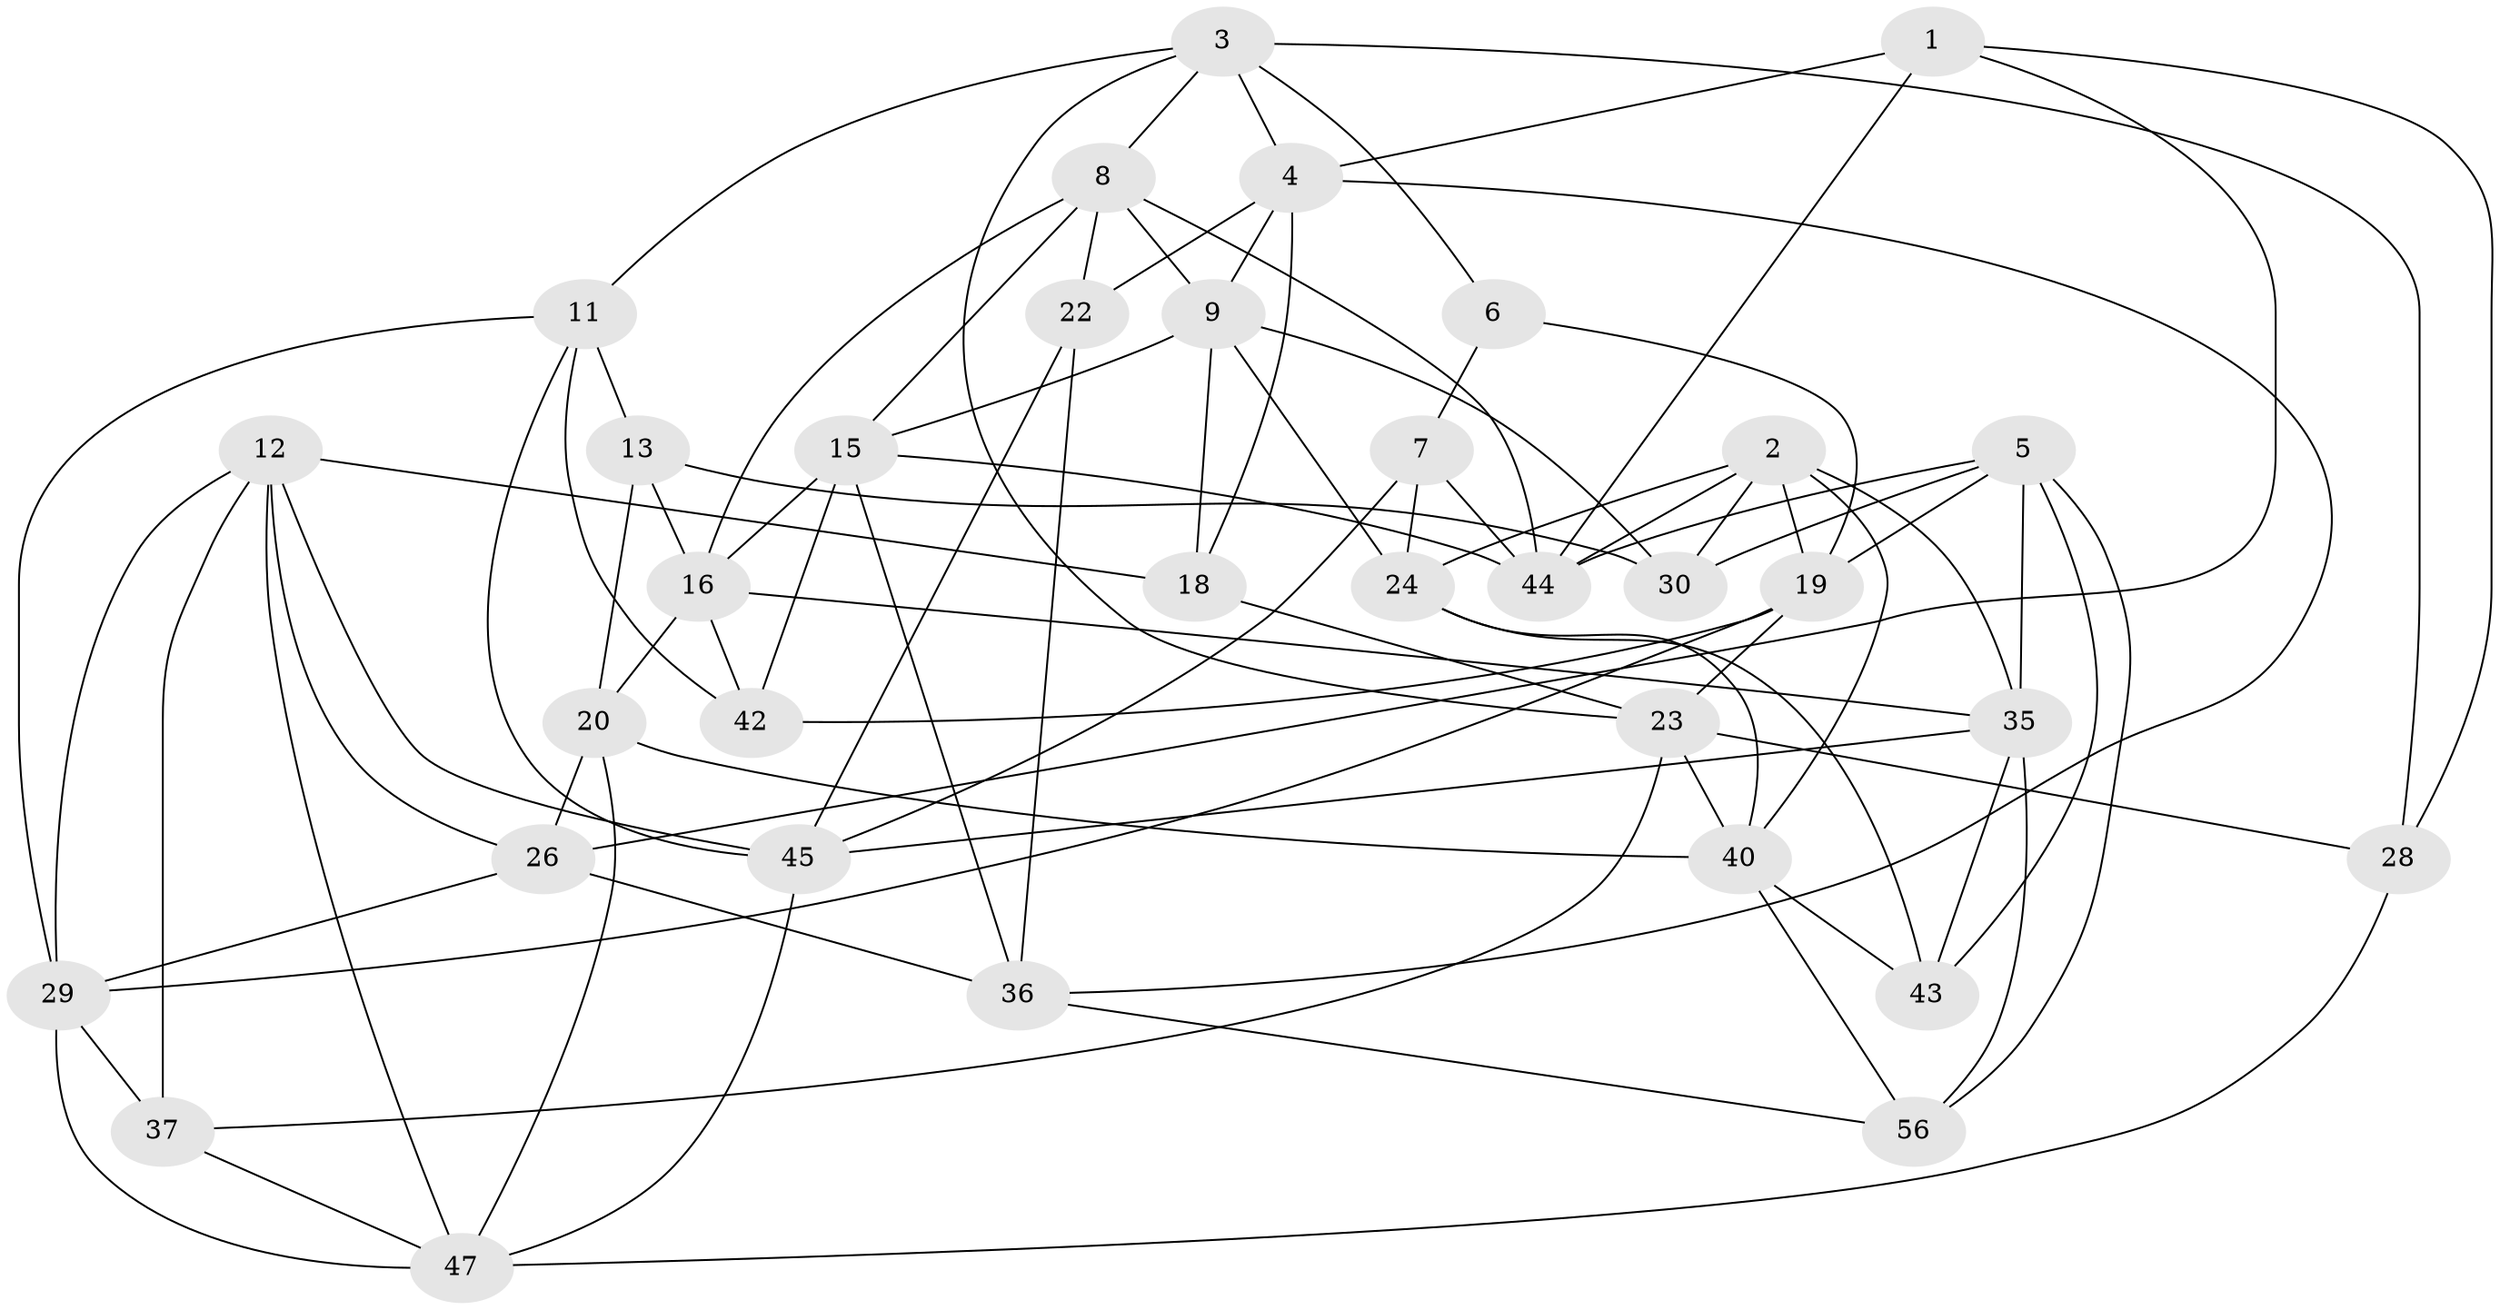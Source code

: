 // original degree distribution, {4: 1.0}
// Generated by graph-tools (version 1.1) at 2025/42/03/06/25 10:42:21]
// undirected, 34 vertices, 87 edges
graph export_dot {
graph [start="1"]
  node [color=gray90,style=filled];
  1;
  2 [super="+27"];
  3 [super="+54"];
  4 [super="+25"];
  5 [super="+55"];
  6;
  7 [super="+17"];
  8 [super="+10"];
  9 [super="+14"];
  11 [super="+48"];
  12 [super="+31"];
  13 [super="+38"];
  15 [super="+51"];
  16 [super="+33"];
  18;
  19 [super="+32"];
  20 [super="+21"];
  22;
  23 [super="+58"];
  24 [super="+39"];
  26 [super="+34"];
  28;
  29 [super="+57"];
  30;
  35 [super="+41"];
  36 [super="+50"];
  37;
  40 [super="+46"];
  42;
  43;
  44 [super="+52"];
  45 [super="+53"];
  47 [super="+49"];
  56;
  1 -- 28;
  1 -- 4;
  1 -- 26;
  1 -- 44;
  2 -- 19;
  2 -- 35;
  2 -- 30;
  2 -- 24;
  2 -- 40;
  2 -- 44;
  3 -- 4;
  3 -- 28;
  3 -- 11;
  3 -- 8;
  3 -- 6;
  3 -- 23;
  4 -- 18;
  4 -- 9;
  4 -- 22;
  4 -- 36;
  5 -- 56;
  5 -- 43;
  5 -- 35;
  5 -- 30;
  5 -- 19;
  5 -- 44;
  6 -- 7 [weight=2];
  6 -- 19;
  7 -- 44;
  7 -- 45;
  7 -- 24 [weight=2];
  8 -- 9;
  8 -- 15;
  8 -- 16;
  8 -- 44;
  8 -- 22;
  9 -- 15;
  9 -- 18;
  9 -- 30;
  9 -- 24;
  11 -- 13 [weight=2];
  11 -- 42;
  11 -- 45;
  11 -- 29;
  12 -- 26;
  12 -- 47;
  12 -- 37;
  12 -- 18;
  12 -- 45;
  12 -- 29;
  13 -- 20 [weight=2];
  13 -- 30;
  13 -- 16;
  15 -- 36;
  15 -- 42;
  15 -- 16;
  15 -- 44;
  16 -- 35;
  16 -- 20;
  16 -- 42;
  18 -- 23;
  19 -- 42;
  19 -- 23;
  19 -- 29;
  20 -- 40;
  20 -- 47;
  20 -- 26;
  22 -- 45;
  22 -- 36;
  23 -- 28;
  23 -- 37;
  23 -- 40;
  24 -- 40;
  24 -- 43;
  26 -- 29;
  26 -- 36 [weight=2];
  28 -- 47;
  29 -- 37;
  29 -- 47;
  35 -- 56;
  35 -- 45;
  35 -- 43;
  36 -- 56;
  37 -- 47;
  40 -- 43;
  40 -- 56;
  45 -- 47;
}
